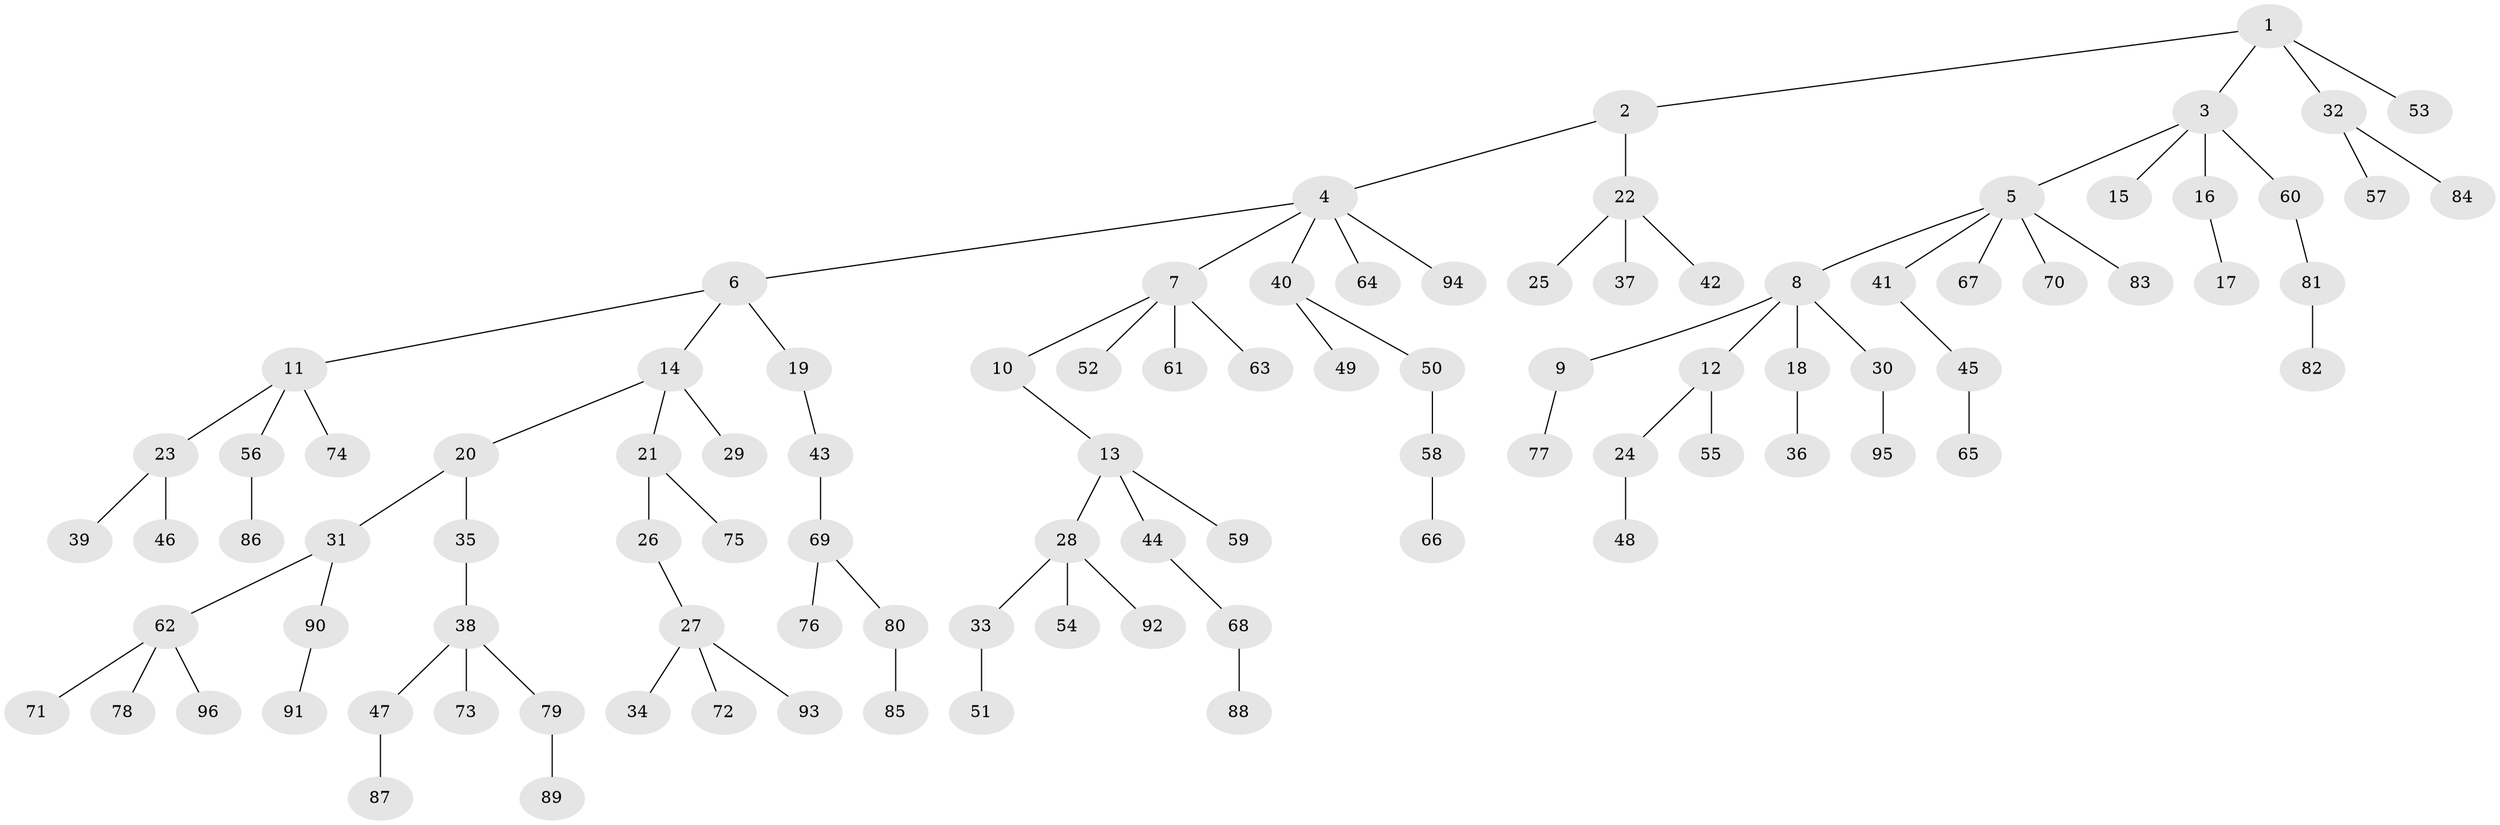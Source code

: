 // Generated by graph-tools (version 1.1) at 2025/02/03/09/25 03:02:17]
// undirected, 96 vertices, 95 edges
graph export_dot {
graph [start="1"]
  node [color=gray90,style=filled];
  1;
  2;
  3;
  4;
  5;
  6;
  7;
  8;
  9;
  10;
  11;
  12;
  13;
  14;
  15;
  16;
  17;
  18;
  19;
  20;
  21;
  22;
  23;
  24;
  25;
  26;
  27;
  28;
  29;
  30;
  31;
  32;
  33;
  34;
  35;
  36;
  37;
  38;
  39;
  40;
  41;
  42;
  43;
  44;
  45;
  46;
  47;
  48;
  49;
  50;
  51;
  52;
  53;
  54;
  55;
  56;
  57;
  58;
  59;
  60;
  61;
  62;
  63;
  64;
  65;
  66;
  67;
  68;
  69;
  70;
  71;
  72;
  73;
  74;
  75;
  76;
  77;
  78;
  79;
  80;
  81;
  82;
  83;
  84;
  85;
  86;
  87;
  88;
  89;
  90;
  91;
  92;
  93;
  94;
  95;
  96;
  1 -- 2;
  1 -- 3;
  1 -- 32;
  1 -- 53;
  2 -- 4;
  2 -- 22;
  3 -- 5;
  3 -- 15;
  3 -- 16;
  3 -- 60;
  4 -- 6;
  4 -- 7;
  4 -- 40;
  4 -- 64;
  4 -- 94;
  5 -- 8;
  5 -- 41;
  5 -- 67;
  5 -- 70;
  5 -- 83;
  6 -- 11;
  6 -- 14;
  6 -- 19;
  7 -- 10;
  7 -- 52;
  7 -- 61;
  7 -- 63;
  8 -- 9;
  8 -- 12;
  8 -- 18;
  8 -- 30;
  9 -- 77;
  10 -- 13;
  11 -- 23;
  11 -- 56;
  11 -- 74;
  12 -- 24;
  12 -- 55;
  13 -- 28;
  13 -- 44;
  13 -- 59;
  14 -- 20;
  14 -- 21;
  14 -- 29;
  16 -- 17;
  18 -- 36;
  19 -- 43;
  20 -- 31;
  20 -- 35;
  21 -- 26;
  21 -- 75;
  22 -- 25;
  22 -- 37;
  22 -- 42;
  23 -- 39;
  23 -- 46;
  24 -- 48;
  26 -- 27;
  27 -- 34;
  27 -- 72;
  27 -- 93;
  28 -- 33;
  28 -- 54;
  28 -- 92;
  30 -- 95;
  31 -- 62;
  31 -- 90;
  32 -- 57;
  32 -- 84;
  33 -- 51;
  35 -- 38;
  38 -- 47;
  38 -- 73;
  38 -- 79;
  40 -- 49;
  40 -- 50;
  41 -- 45;
  43 -- 69;
  44 -- 68;
  45 -- 65;
  47 -- 87;
  50 -- 58;
  56 -- 86;
  58 -- 66;
  60 -- 81;
  62 -- 71;
  62 -- 78;
  62 -- 96;
  68 -- 88;
  69 -- 76;
  69 -- 80;
  79 -- 89;
  80 -- 85;
  81 -- 82;
  90 -- 91;
}
